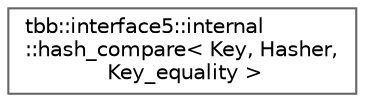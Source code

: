 digraph "类继承关系图"
{
 // LATEX_PDF_SIZE
  bgcolor="transparent";
  edge [fontname=Helvetica,fontsize=10,labelfontname=Helvetica,labelfontsize=10];
  node [fontname=Helvetica,fontsize=10,shape=box,height=0.2,width=0.4];
  rankdir="LR";
  Node0 [id="Node000000",label="tbb::interface5::internal\l::hash_compare\< Key, Hasher,\l Key_equality \>",height=0.2,width=0.4,color="grey40", fillcolor="white", style="filled",URL="$classtbb_1_1interface5_1_1internal_1_1hash__compare.html",tooltip=" "];
}
